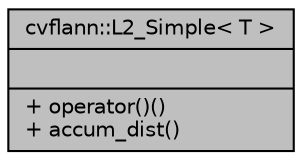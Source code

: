 digraph "cvflann::L2_Simple&lt; T &gt;"
{
 // LATEX_PDF_SIZE
  edge [fontname="Helvetica",fontsize="10",labelfontname="Helvetica",labelfontsize="10"];
  node [fontname="Helvetica",fontsize="10",shape=record];
  Node1 [label="{cvflann::L2_Simple\< T \>\n||+ operator()()\l+ accum_dist()\l}",height=0.2,width=0.4,color="black", fillcolor="grey75", style="filled", fontcolor="black",tooltip=" "];
}
